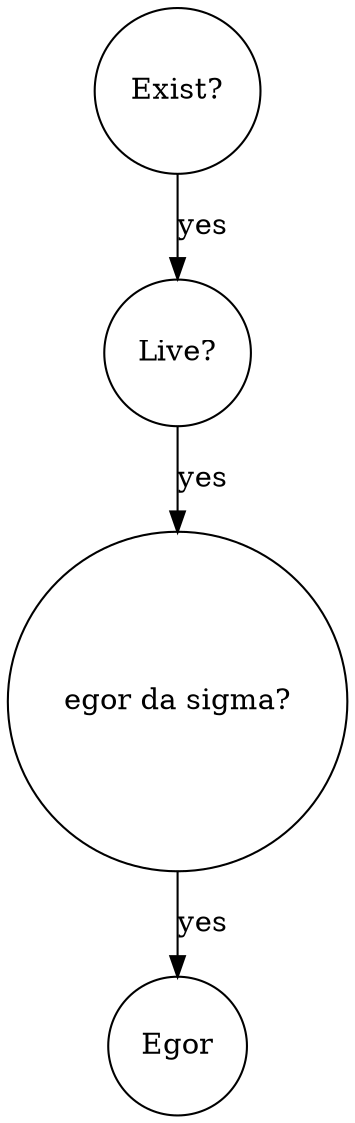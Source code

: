 digraph BST {
    node [shape=circle];
    "Exist?" -> "Live?" [label="yes"];
    "Live?" -> "egor da sigma?" [label="yes"];
    "egor da sigma?" -> "Egor" [label="yes"];
}
